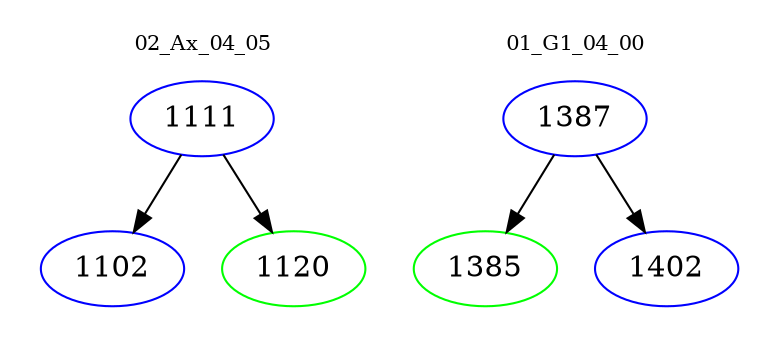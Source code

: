 digraph{
subgraph cluster_0 {
color = white
label = "02_Ax_04_05";
fontsize=10;
T0_1111 [label="1111", color="blue"]
T0_1111 -> T0_1102 [color="black"]
T0_1102 [label="1102", color="blue"]
T0_1111 -> T0_1120 [color="black"]
T0_1120 [label="1120", color="green"]
}
subgraph cluster_1 {
color = white
label = "01_G1_04_00";
fontsize=10;
T1_1387 [label="1387", color="blue"]
T1_1387 -> T1_1385 [color="black"]
T1_1385 [label="1385", color="green"]
T1_1387 -> T1_1402 [color="black"]
T1_1402 [label="1402", color="blue"]
}
}
